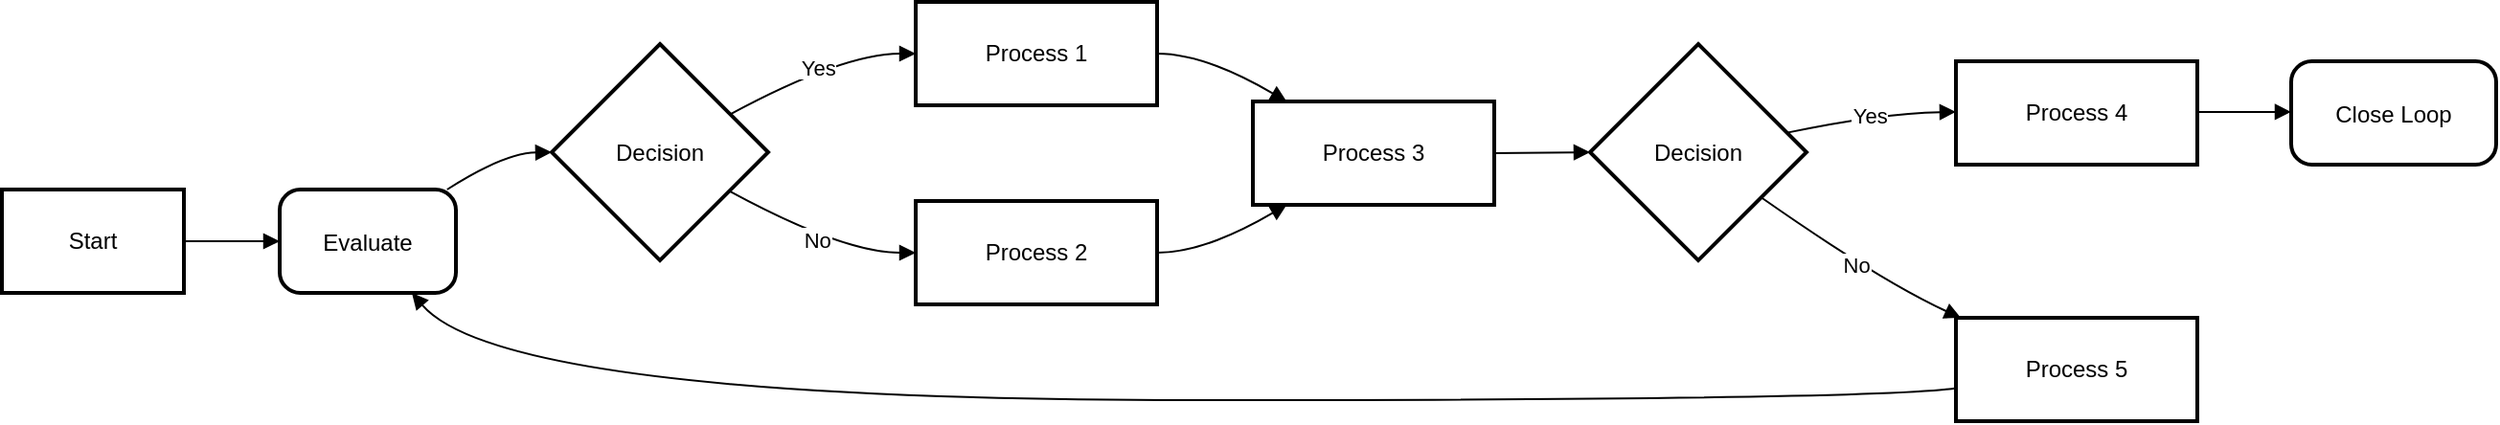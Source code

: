 <mxfile version="26.0.7">
  <diagram name="Page-1" id="Uyh2agNGOFxnI0eH5UPt">
    <mxGraphModel>
      <root>
        <mxCell id="0" />
        <mxCell id="1" parent="0" />
        <mxCell id="2" value="Start" style="whiteSpace=wrap;strokeWidth=2;" vertex="1" parent="1">
          <mxGeometry x="8" y="106" width="95" height="54" as="geometry" />
        </mxCell>
        <mxCell id="3" value="Evaluate" style="rounded=1;arcSize=20;strokeWidth=2" vertex="1" parent="1">
          <mxGeometry x="153" y="106" width="92" height="54" as="geometry" />
        </mxCell>
        <mxCell id="4" value="Decision" style="rhombus;strokeWidth=2;whiteSpace=wrap;" vertex="1" parent="1">
          <mxGeometry x="295" y="30" width="113" height="113" as="geometry" />
        </mxCell>
        <mxCell id="5" value="Process 1" style="whiteSpace=wrap;strokeWidth=2;" vertex="1" parent="1">
          <mxGeometry x="485" y="8" width="126" height="54" as="geometry" />
        </mxCell>
        <mxCell id="6" value="Process 2" style="whiteSpace=wrap;strokeWidth=2;" vertex="1" parent="1">
          <mxGeometry x="485" y="112" width="126" height="54" as="geometry" />
        </mxCell>
        <mxCell id="7" value="Process 3" style="whiteSpace=wrap;strokeWidth=2;" vertex="1" parent="1">
          <mxGeometry x="661" y="60" width="126" height="54" as="geometry" />
        </mxCell>
        <mxCell id="8" value="Decision" style="rhombus;strokeWidth=2;whiteSpace=wrap;" vertex="1" parent="1">
          <mxGeometry x="837" y="30" width="113" height="113" as="geometry" />
        </mxCell>
        <mxCell id="9" value="Process 4" style="whiteSpace=wrap;strokeWidth=2;" vertex="1" parent="1">
          <mxGeometry x="1028" y="39" width="126" height="54" as="geometry" />
        </mxCell>
        <mxCell id="10" value="Process 5" style="whiteSpace=wrap;strokeWidth=2;" vertex="1" parent="1">
          <mxGeometry x="1028" y="173" width="126" height="54" as="geometry" />
        </mxCell>
        <mxCell id="11" value="Close Loop" style="rounded=1;arcSize=20;strokeWidth=2" vertex="1" parent="1">
          <mxGeometry x="1203" y="39" width="107" height="54" as="geometry" />
        </mxCell>
        <mxCell id="12" value="" style="curved=1;startArrow=none;endArrow=block;exitX=1;exitY=0.5;entryX=0;entryY=0.5;" edge="1" parent="1" source="2" target="3">
          <mxGeometry relative="1" as="geometry">
            <Array as="points" />
          </mxGeometry>
        </mxCell>
        <mxCell id="13" value="" style="curved=1;startArrow=none;endArrow=block;exitX=0.95;exitY=0;entryX=0;entryY=0.5;" edge="1" parent="1" source="3" target="4">
          <mxGeometry relative="1" as="geometry">
            <Array as="points">
              <mxPoint x="270" y="87" />
            </Array>
          </mxGeometry>
        </mxCell>
        <mxCell id="14" value="Yes" style="curved=1;startArrow=none;endArrow=block;exitX=1;exitY=0.23;entryX=0;entryY=0.5;" edge="1" parent="1" source="4" target="5">
          <mxGeometry relative="1" as="geometry">
            <Array as="points">
              <mxPoint x="447" y="35" />
            </Array>
          </mxGeometry>
        </mxCell>
        <mxCell id="15" value="No" style="curved=1;startArrow=none;endArrow=block;exitX=1;exitY=0.78;entryX=0;entryY=0.5;" edge="1" parent="1" source="4" target="6">
          <mxGeometry relative="1" as="geometry">
            <Array as="points">
              <mxPoint x="447" y="139" />
            </Array>
          </mxGeometry>
        </mxCell>
        <mxCell id="16" value="" style="curved=1;startArrow=none;endArrow=block;exitX=1;exitY=0.5;entryX=0.14;entryY=0;" edge="1" parent="1" source="5" target="7">
          <mxGeometry relative="1" as="geometry">
            <Array as="points">
              <mxPoint x="636" y="35" />
            </Array>
          </mxGeometry>
        </mxCell>
        <mxCell id="17" value="" style="curved=1;startArrow=none;endArrow=block;exitX=1;exitY=0.5;entryX=0.14;entryY=1;" edge="1" parent="1" source="6" target="7">
          <mxGeometry relative="1" as="geometry">
            <Array as="points">
              <mxPoint x="636" y="139" />
            </Array>
          </mxGeometry>
        </mxCell>
        <mxCell id="18" value="" style="curved=1;startArrow=none;endArrow=block;exitX=1;exitY=0.5;entryX=0;entryY=0.5;" edge="1" parent="1" source="7" target="8">
          <mxGeometry relative="1" as="geometry">
            <Array as="points" />
          </mxGeometry>
        </mxCell>
        <mxCell id="19" value="Yes" style="curved=1;startArrow=none;endArrow=block;exitX=1;exitY=0.39;entryX=0;entryY=0.49;" edge="1" parent="1" source="8" target="9">
          <mxGeometry relative="1" as="geometry">
            <Array as="points">
              <mxPoint x="989" y="66" />
            </Array>
          </mxGeometry>
        </mxCell>
        <mxCell id="20" value="No" style="curved=1;startArrow=none;endArrow=block;exitX=1;exitY=0.86;entryX=0.02;entryY=0;" edge="1" parent="1" source="8" target="10">
          <mxGeometry relative="1" as="geometry">
            <Array as="points">
              <mxPoint x="989" y="154" />
            </Array>
          </mxGeometry>
        </mxCell>
        <mxCell id="21" value="" style="curved=1;startArrow=none;endArrow=block;exitX=1;exitY=0.49;entryX=0;entryY=0.49;" edge="1" parent="1" source="9" target="11">
          <mxGeometry relative="1" as="geometry">
            <Array as="points" />
          </mxGeometry>
        </mxCell>
        <mxCell id="22" value="" style="curved=1;startArrow=none;endArrow=block;exitX=0;exitY=0.68;entryX=0.75;entryY=1;" edge="1" parent="1" source="10" target="3">
          <mxGeometry relative="1" as="geometry">
            <Array as="points">
              <mxPoint x="989" y="216" />
              <mxPoint x="270" y="216" />
            </Array>
          </mxGeometry>
        </mxCell>
      </root>
    </mxGraphModel>
  </diagram>
</mxfile>
